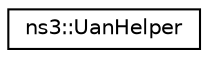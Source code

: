 digraph "Graphical Class Hierarchy"
{
 // LATEX_PDF_SIZE
  edge [fontname="Helvetica",fontsize="10",labelfontname="Helvetica",labelfontsize="10"];
  node [fontname="Helvetica",fontsize="10",shape=record];
  rankdir="LR";
  Node0 [label="ns3::UanHelper",height=0.2,width=0.4,color="black", fillcolor="white", style="filled",URL="$classns3_1_1_uan_helper.html",tooltip="UAN configuration helper."];
}
